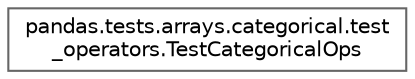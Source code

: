 digraph "Graphical Class Hierarchy"
{
 // LATEX_PDF_SIZE
  bgcolor="transparent";
  edge [fontname=Helvetica,fontsize=10,labelfontname=Helvetica,labelfontsize=10];
  node [fontname=Helvetica,fontsize=10,shape=box,height=0.2,width=0.4];
  rankdir="LR";
  Node0 [id="Node000000",label="pandas.tests.arrays.categorical.test\l_operators.TestCategoricalOps",height=0.2,width=0.4,color="grey40", fillcolor="white", style="filled",URL="$d4/d57/classpandas_1_1tests_1_1arrays_1_1categorical_1_1test__operators_1_1TestCategoricalOps.html",tooltip=" "];
}
